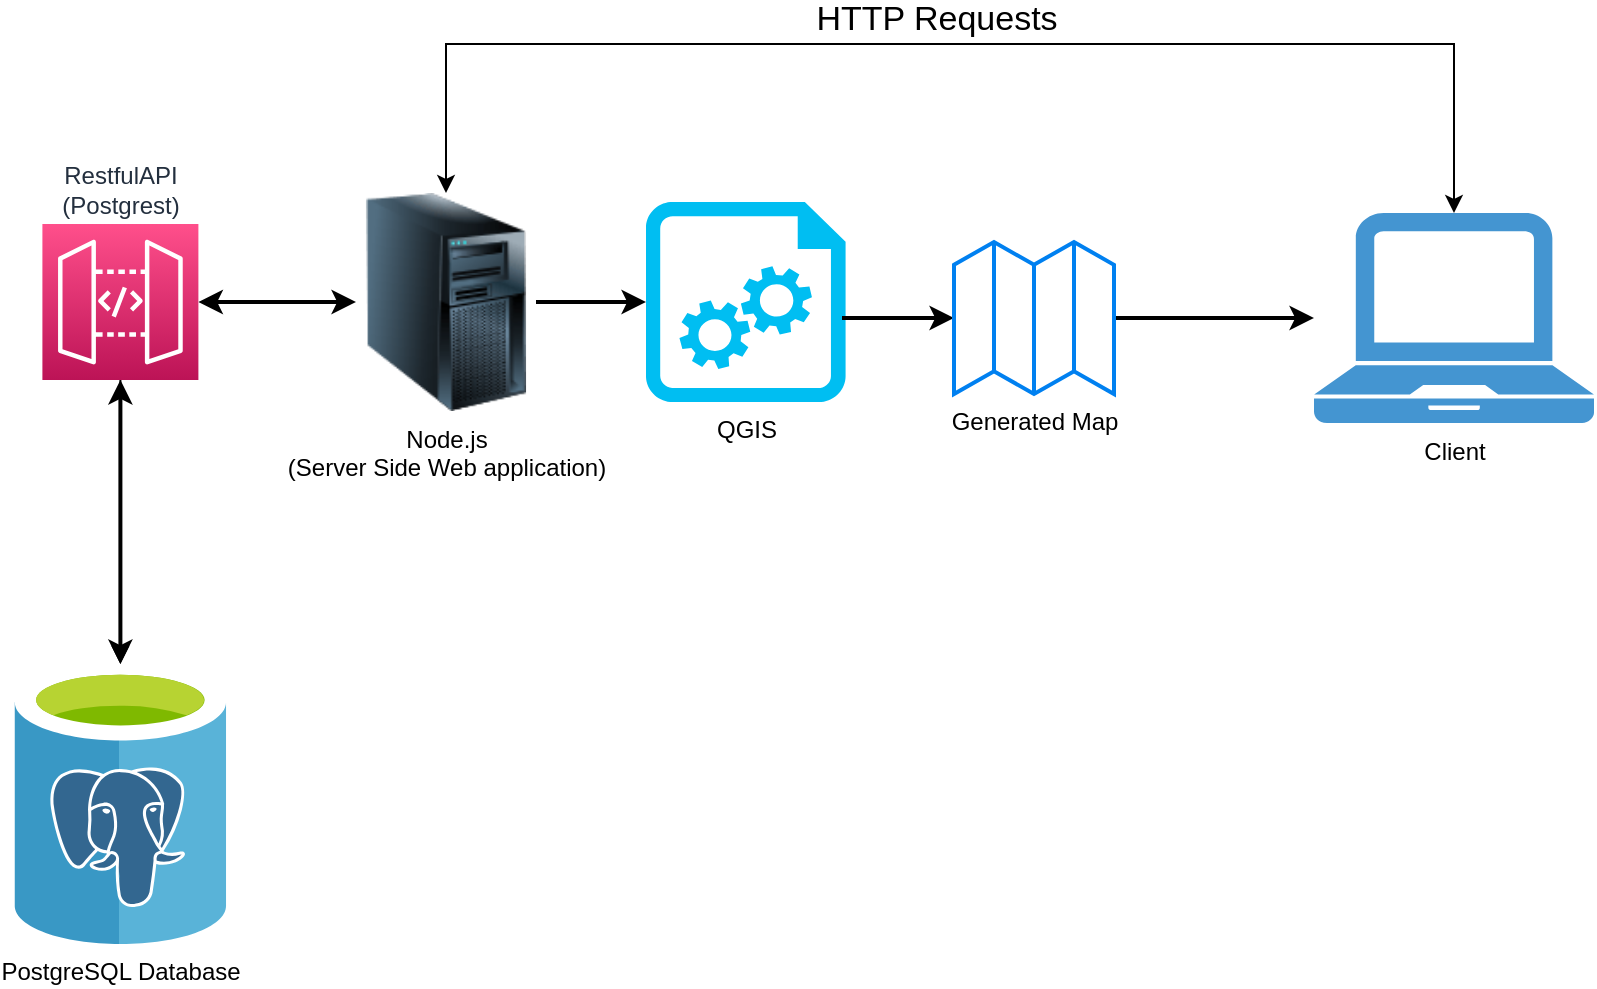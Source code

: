 <mxfile version="21.1.2" type="device" pages="2">
  <diagram name="Atlas" id="H26nXxs9jrHIrZ-2a4Xs">
    <mxGraphModel dx="1098" dy="868" grid="1" gridSize="10" guides="1" tooltips="1" connect="1" arrows="1" fold="1" page="1" pageScale="1" pageWidth="850" pageHeight="1100" math="0" shadow="0">
      <root>
        <mxCell id="0" />
        <mxCell id="1" parent="0" />
        <mxCell id="p7tv5ZMaGPWYkRfvVxhL-1" value="PostgreSQL Database" style="image;sketch=0;aspect=fixed;html=1;points=[];align=center;fontSize=12;image=img/lib/mscae/Azure_Database_for_PostgreSQL_servers.svg;" parent="1" vertex="1">
          <mxGeometry x="20" y="850" width="106.4" height="140" as="geometry" />
        </mxCell>
        <mxCell id="p7tv5ZMaGPWYkRfvVxhL-3" style="edgeStyle=orthogonalEdgeStyle;rounded=0;orthogonalLoop=1;jettySize=auto;html=1;" parent="1" source="p7tv5ZMaGPWYkRfvVxhL-2" target="p7tv5ZMaGPWYkRfvVxhL-1" edge="1">
          <mxGeometry relative="1" as="geometry" />
        </mxCell>
        <mxCell id="p7tv5ZMaGPWYkRfvVxhL-4" value="" style="edgeStyle=orthogonalEdgeStyle;rounded=0;orthogonalLoop=1;jettySize=auto;html=1;startArrow=classic;startFill=1;strokeWidth=2;" parent="1" source="p7tv5ZMaGPWYkRfvVxhL-2" target="p7tv5ZMaGPWYkRfvVxhL-1" edge="1">
          <mxGeometry relative="1" as="geometry" />
        </mxCell>
        <mxCell id="p7tv5ZMaGPWYkRfvVxhL-6" style="edgeStyle=orthogonalEdgeStyle;rounded=0;orthogonalLoop=1;jettySize=auto;html=1;entryX=0;entryY=0.5;entryDx=0;entryDy=0;startArrow=classic;startFill=1;strokeWidth=2;" parent="1" source="p7tv5ZMaGPWYkRfvVxhL-2" target="p7tv5ZMaGPWYkRfvVxhL-5" edge="1">
          <mxGeometry relative="1" as="geometry" />
        </mxCell>
        <mxCell id="p7tv5ZMaGPWYkRfvVxhL-2" value="RestfulAPI&lt;br&gt;(Postgrest)" style="sketch=0;points=[[0,0,0],[0.25,0,0],[0.5,0,0],[0.75,0,0],[1,0,0],[0,1,0],[0.25,1,0],[0.5,1,0],[0.75,1,0],[1,1,0],[0,0.25,0],[0,0.5,0],[0,0.75,0],[1,0.25,0],[1,0.5,0],[1,0.75,0]];outlineConnect=0;fontColor=#232F3E;gradientColor=#FF4F8B;gradientDirection=north;fillColor=#BC1356;strokeColor=#ffffff;dashed=0;verticalLabelPosition=top;verticalAlign=bottom;align=center;html=1;fontSize=12;fontStyle=0;aspect=fixed;shape=mxgraph.aws4.resourceIcon;resIcon=mxgraph.aws4.api_gateway;labelPosition=center;" parent="1" vertex="1">
          <mxGeometry x="34.2" y="630" width="78" height="78" as="geometry" />
        </mxCell>
        <mxCell id="p7tv5ZMaGPWYkRfvVxhL-5" value="Node.js&lt;br&gt;(Server Side Web application)" style="image;html=1;image=img/lib/clip_art/computers/Server_Tower_128x128.png" parent="1" vertex="1">
          <mxGeometry x="191" y="614.5" width="90" height="109" as="geometry" />
        </mxCell>
        <mxCell id="lSmCwQCQ2wHkFqMTiZco-2" style="edgeStyle=orthogonalEdgeStyle;rounded=0;orthogonalLoop=1;jettySize=auto;html=1;entryX=1;entryY=0.5;entryDx=0;entryDy=0;startArrow=classic;startFill=1;strokeWidth=2;endArrow=none;endFill=0;" parent="1" source="lSmCwQCQ2wHkFqMTiZco-1" target="p7tv5ZMaGPWYkRfvVxhL-5" edge="1">
          <mxGeometry relative="1" as="geometry" />
        </mxCell>
        <mxCell id="lSmCwQCQ2wHkFqMTiZco-1" value="QGIS" style="verticalLabelPosition=bottom;html=1;verticalAlign=top;align=center;strokeColor=none;fillColor=#00BEF2;shape=mxgraph.azure.startup_task;pointerEvents=1;" parent="1" vertex="1">
          <mxGeometry x="336" y="619" width="100" height="100" as="geometry" />
        </mxCell>
        <mxCell id="lSmCwQCQ2wHkFqMTiZco-6" style="edgeStyle=orthogonalEdgeStyle;rounded=0;orthogonalLoop=1;jettySize=auto;html=1;entryX=0.98;entryY=0.58;entryDx=0;entryDy=0;entryPerimeter=0;endArrow=none;endFill=0;startArrow=classic;startFill=1;strokeWidth=2;" parent="1" source="lSmCwQCQ2wHkFqMTiZco-5" target="lSmCwQCQ2wHkFqMTiZco-1" edge="1">
          <mxGeometry relative="1" as="geometry" />
        </mxCell>
        <mxCell id="lSmCwQCQ2wHkFqMTiZco-8" style="edgeStyle=orthogonalEdgeStyle;rounded=0;orthogonalLoop=1;jettySize=auto;html=1;strokeWidth=2;" parent="1" source="lSmCwQCQ2wHkFqMTiZco-5" target="lSmCwQCQ2wHkFqMTiZco-7" edge="1">
          <mxGeometry relative="1" as="geometry" />
        </mxCell>
        <mxCell id="lSmCwQCQ2wHkFqMTiZco-5" value="Generated Map" style="html=1;verticalLabelPosition=bottom;align=center;labelBackgroundColor=#ffffff;verticalAlign=top;strokeWidth=2;strokeColor=#0080F0;shadow=0;dashed=0;shape=mxgraph.ios7.icons.map;" parent="1" vertex="1">
          <mxGeometry x="490" y="639" width="80" height="76" as="geometry" />
        </mxCell>
        <mxCell id="5_Z1W5HYKg1ldgOR-2N8-1" style="edgeStyle=elbowEdgeStyle;rounded=0;orthogonalLoop=1;jettySize=auto;html=1;entryX=0.5;entryY=0;entryDx=0;entryDy=0;elbow=vertical;startArrow=classic;startFill=1;" edge="1" parent="1" source="lSmCwQCQ2wHkFqMTiZco-7" target="p7tv5ZMaGPWYkRfvVxhL-5">
          <mxGeometry relative="1" as="geometry">
            <mxPoint x="220" y="460" as="targetPoint" />
            <Array as="points">
              <mxPoint x="490" y="540" />
            </Array>
          </mxGeometry>
        </mxCell>
        <mxCell id="5_Z1W5HYKg1ldgOR-2N8-2" value="&lt;font style=&quot;font-size: 17px;&quot;&gt;HTTP Requests&lt;/font&gt;" style="edgeLabel;html=1;align=center;verticalAlign=middle;resizable=0;points=[];" vertex="1" connectable="0" parent="5_Z1W5HYKg1ldgOR-2N8-1">
          <mxGeometry x="-0.22" relative="1" as="geometry">
            <mxPoint x="-85" y="-12" as="offset" />
          </mxGeometry>
        </mxCell>
        <mxCell id="lSmCwQCQ2wHkFqMTiZco-7" value="Client" style="pointerEvents=1;shadow=0;dashed=0;html=1;strokeColor=none;fillColor=#4495D1;labelPosition=center;verticalLabelPosition=bottom;verticalAlign=top;align=center;outlineConnect=0;shape=mxgraph.veeam.laptop;" parent="1" vertex="1">
          <mxGeometry x="670" y="624.5" width="140" height="105" as="geometry" />
        </mxCell>
      </root>
    </mxGraphModel>
  </diagram>
  <diagram id="HZryhQmTPlMrOCKH9kqg" name="Database">
    <mxGraphModel dx="1098" dy="868" grid="1" gridSize="10" guides="1" tooltips="1" connect="1" arrows="1" fold="1" page="1" pageScale="1" pageWidth="850" pageHeight="1100" math="0" shadow="0">
      <root>
        <mxCell id="0" />
        <mxCell id="1" parent="0" />
        <mxCell id="DlYRAL-HTcU2KDhzBMli-2" style="edgeStyle=orthogonalEdgeStyle;rounded=0;orthogonalLoop=1;jettySize=auto;html=1;strokeWidth=2;entryX=0;entryY=0.5;entryDx=0;entryDy=0;" edge="1" parent="1" source="nXk4bBFREYWQYh726TpO-1" target="DlYRAL-HTcU2KDhzBMli-4">
          <mxGeometry relative="1" as="geometry">
            <mxPoint x="200" y="344.5" as="targetPoint" />
          </mxGeometry>
        </mxCell>
        <mxCell id="nXk4bBFREYWQYh726TpO-1" value="Weeks worth of&amp;nbsp;&lt;br&gt;information" style="image;aspect=fixed;html=1;points=[];align=center;fontSize=12;image=img/lib/azure2/general/File.svg;" vertex="1" parent="1">
          <mxGeometry x="30" y="310" width="56.0" height="69" as="geometry" />
        </mxCell>
        <mxCell id="DlYRAL-HTcU2KDhzBMli-3" value="Copy Data&lt;br&gt;To Databse" style="text;html=1;align=center;verticalAlign=middle;resizable=0;points=[];autosize=1;strokeColor=none;fillColor=none;" vertex="1" parent="1">
          <mxGeometry x="90" y="300" width="80" height="40" as="geometry" />
        </mxCell>
        <mxCell id="DlYRAL-HTcU2KDhzBMli-4" value="PostgreSQL Database" style="swimlane;whiteSpace=wrap;html=1;" vertex="1" parent="1">
          <mxGeometry x="250" y="244.5" width="550" height="555.5" as="geometry" />
        </mxCell>
        <mxCell id="DlYRAL-HTcU2KDhzBMli-5" value="Weeks Data" style="swimlane;childLayout=stackLayout;horizontal=1;startSize=50;horizontalStack=0;rounded=1;fontSize=14;fontStyle=0;strokeWidth=2;resizeParent=0;resizeLast=1;shadow=0;dashed=0;align=center;arcSize=4;whiteSpace=wrap;html=1;" vertex="1" parent="DlYRAL-HTcU2KDhzBMli-4">
          <mxGeometry x="40" y="65.5" width="390" height="404.5" as="geometry" />
        </mxCell>
        <mxCell id="DlYRAL-HTcU2KDhzBMli-6" value="&lt;div style=&quot;font-size: 16px;&quot;&gt;&lt;font style=&quot;font-size: 16px;&quot;&gt;utc_timestamp text,&lt;/font&gt;&lt;/div&gt;&lt;div style=&quot;font-size: 16px;&quot;&gt;&lt;font style=&quot;font-size: 16px;&quot;&gt;&amp;nbsp; &amp;nbsp; local_timestamp text,&lt;/font&gt;&lt;/div&gt;&lt;div style=&quot;font-size: 16px;&quot;&gt;&lt;font style=&quot;font-size: 16px;&quot;&gt;&amp;nbsp; &amp;nbsp; caid text,&lt;/font&gt;&lt;/div&gt;&lt;div style=&quot;font-size: 16px;&quot;&gt;&lt;font style=&quot;font-size: 16px;&quot;&gt;&amp;nbsp; &amp;nbsp; id_type text,&lt;/font&gt;&lt;/div&gt;&lt;div style=&quot;font-size: 16px;&quot;&gt;&lt;font style=&quot;font-size: 16px;&quot;&gt;&amp;nbsp; &amp;nbsp; location_name text,&lt;/font&gt;&lt;/div&gt;&lt;div style=&quot;font-size: 16px;&quot;&gt;&lt;font style=&quot;font-size: 16px;&quot;&gt;&amp;nbsp; &amp;nbsp; top_category text,&lt;/font&gt;&lt;/div&gt;&lt;div style=&quot;font-size: 16px;&quot;&gt;&lt;font style=&quot;font-size: 16px;&quot;&gt;&amp;nbsp; &amp;nbsp; sub_category text,&lt;/font&gt;&lt;/div&gt;&lt;div style=&quot;font-size: 16px;&quot;&gt;&lt;font style=&quot;font-size: 16px;&quot;&gt;&amp;nbsp; &amp;nbsp; street_address text,&lt;/font&gt;&lt;/div&gt;&lt;div style=&quot;font-size: 16px;&quot;&gt;&lt;font style=&quot;font-size: 16px;&quot;&gt;&amp;nbsp; &amp;nbsp; city text,&lt;/font&gt;&lt;/div&gt;&lt;div style=&quot;font-size: 16px;&quot;&gt;&lt;font style=&quot;font-size: 16px;&quot;&gt;&amp;nbsp; &amp;nbsp; states text,&lt;/font&gt;&lt;/div&gt;&lt;div style=&quot;font-size: 16px;&quot;&gt;&lt;font style=&quot;font-size: 16px;&quot;&gt;&amp;nbsp; &amp;nbsp; naics_code bigint,&lt;/font&gt;&lt;/div&gt;&lt;div style=&quot;font-size: 16px;&quot;&gt;&lt;font style=&quot;font-size: 16px;&quot;&gt;&amp;nbsp; &amp;nbsp; brands text,&lt;/font&gt;&lt;/div&gt;&lt;div style=&quot;font-size: 16px;&quot;&gt;&lt;font style=&quot;font-size: 16px;&quot;&gt;&amp;nbsp; &amp;nbsp; zip_code text,&lt;/font&gt;&lt;/div&gt;&lt;div style=&quot;font-size: 16px;&quot;&gt;&lt;font style=&quot;font-size: 16px;&quot;&gt;&amp;nbsp; &amp;nbsp; minimum_dwell decimal,&lt;/font&gt;&lt;/div&gt;&lt;div style=&quot;font-size: 16px;&quot;&gt;&lt;font style=&quot;font-size: 16px;&quot;&gt;&amp;nbsp; &amp;nbsp; safegraph_place_id text,&lt;/font&gt;&lt;/div&gt;&lt;div style=&quot;font-size: 16px;&quot;&gt;&lt;font style=&quot;font-size: 16px;&quot;&gt;&amp;nbsp; &amp;nbsp; geohash_5 text,&lt;/font&gt;&lt;/div&gt;&lt;div style=&quot;font-size: 16px;&quot;&gt;&lt;font style=&quot;font-size: 16px;&quot;&gt;&amp;nbsp; &amp;nbsp; census_block_group text,&lt;/font&gt;&lt;/div&gt;&lt;div style=&quot;font-size: 16px;&quot;&gt;&lt;font style=&quot;font-size: 16px;&quot;&gt;&amp;nbsp; &amp;nbsp; placekey text&lt;/font&gt;&lt;/div&gt;" style="align=left;strokeColor=none;fillColor=none;spacingLeft=4;fontSize=12;verticalAlign=top;resizable=0;rotatable=0;part=1;html=1;" vertex="1" parent="DlYRAL-HTcU2KDhzBMli-5">
          <mxGeometry y="50" width="390" height="354.5" as="geometry" />
        </mxCell>
      </root>
    </mxGraphModel>
  </diagram>
</mxfile>
